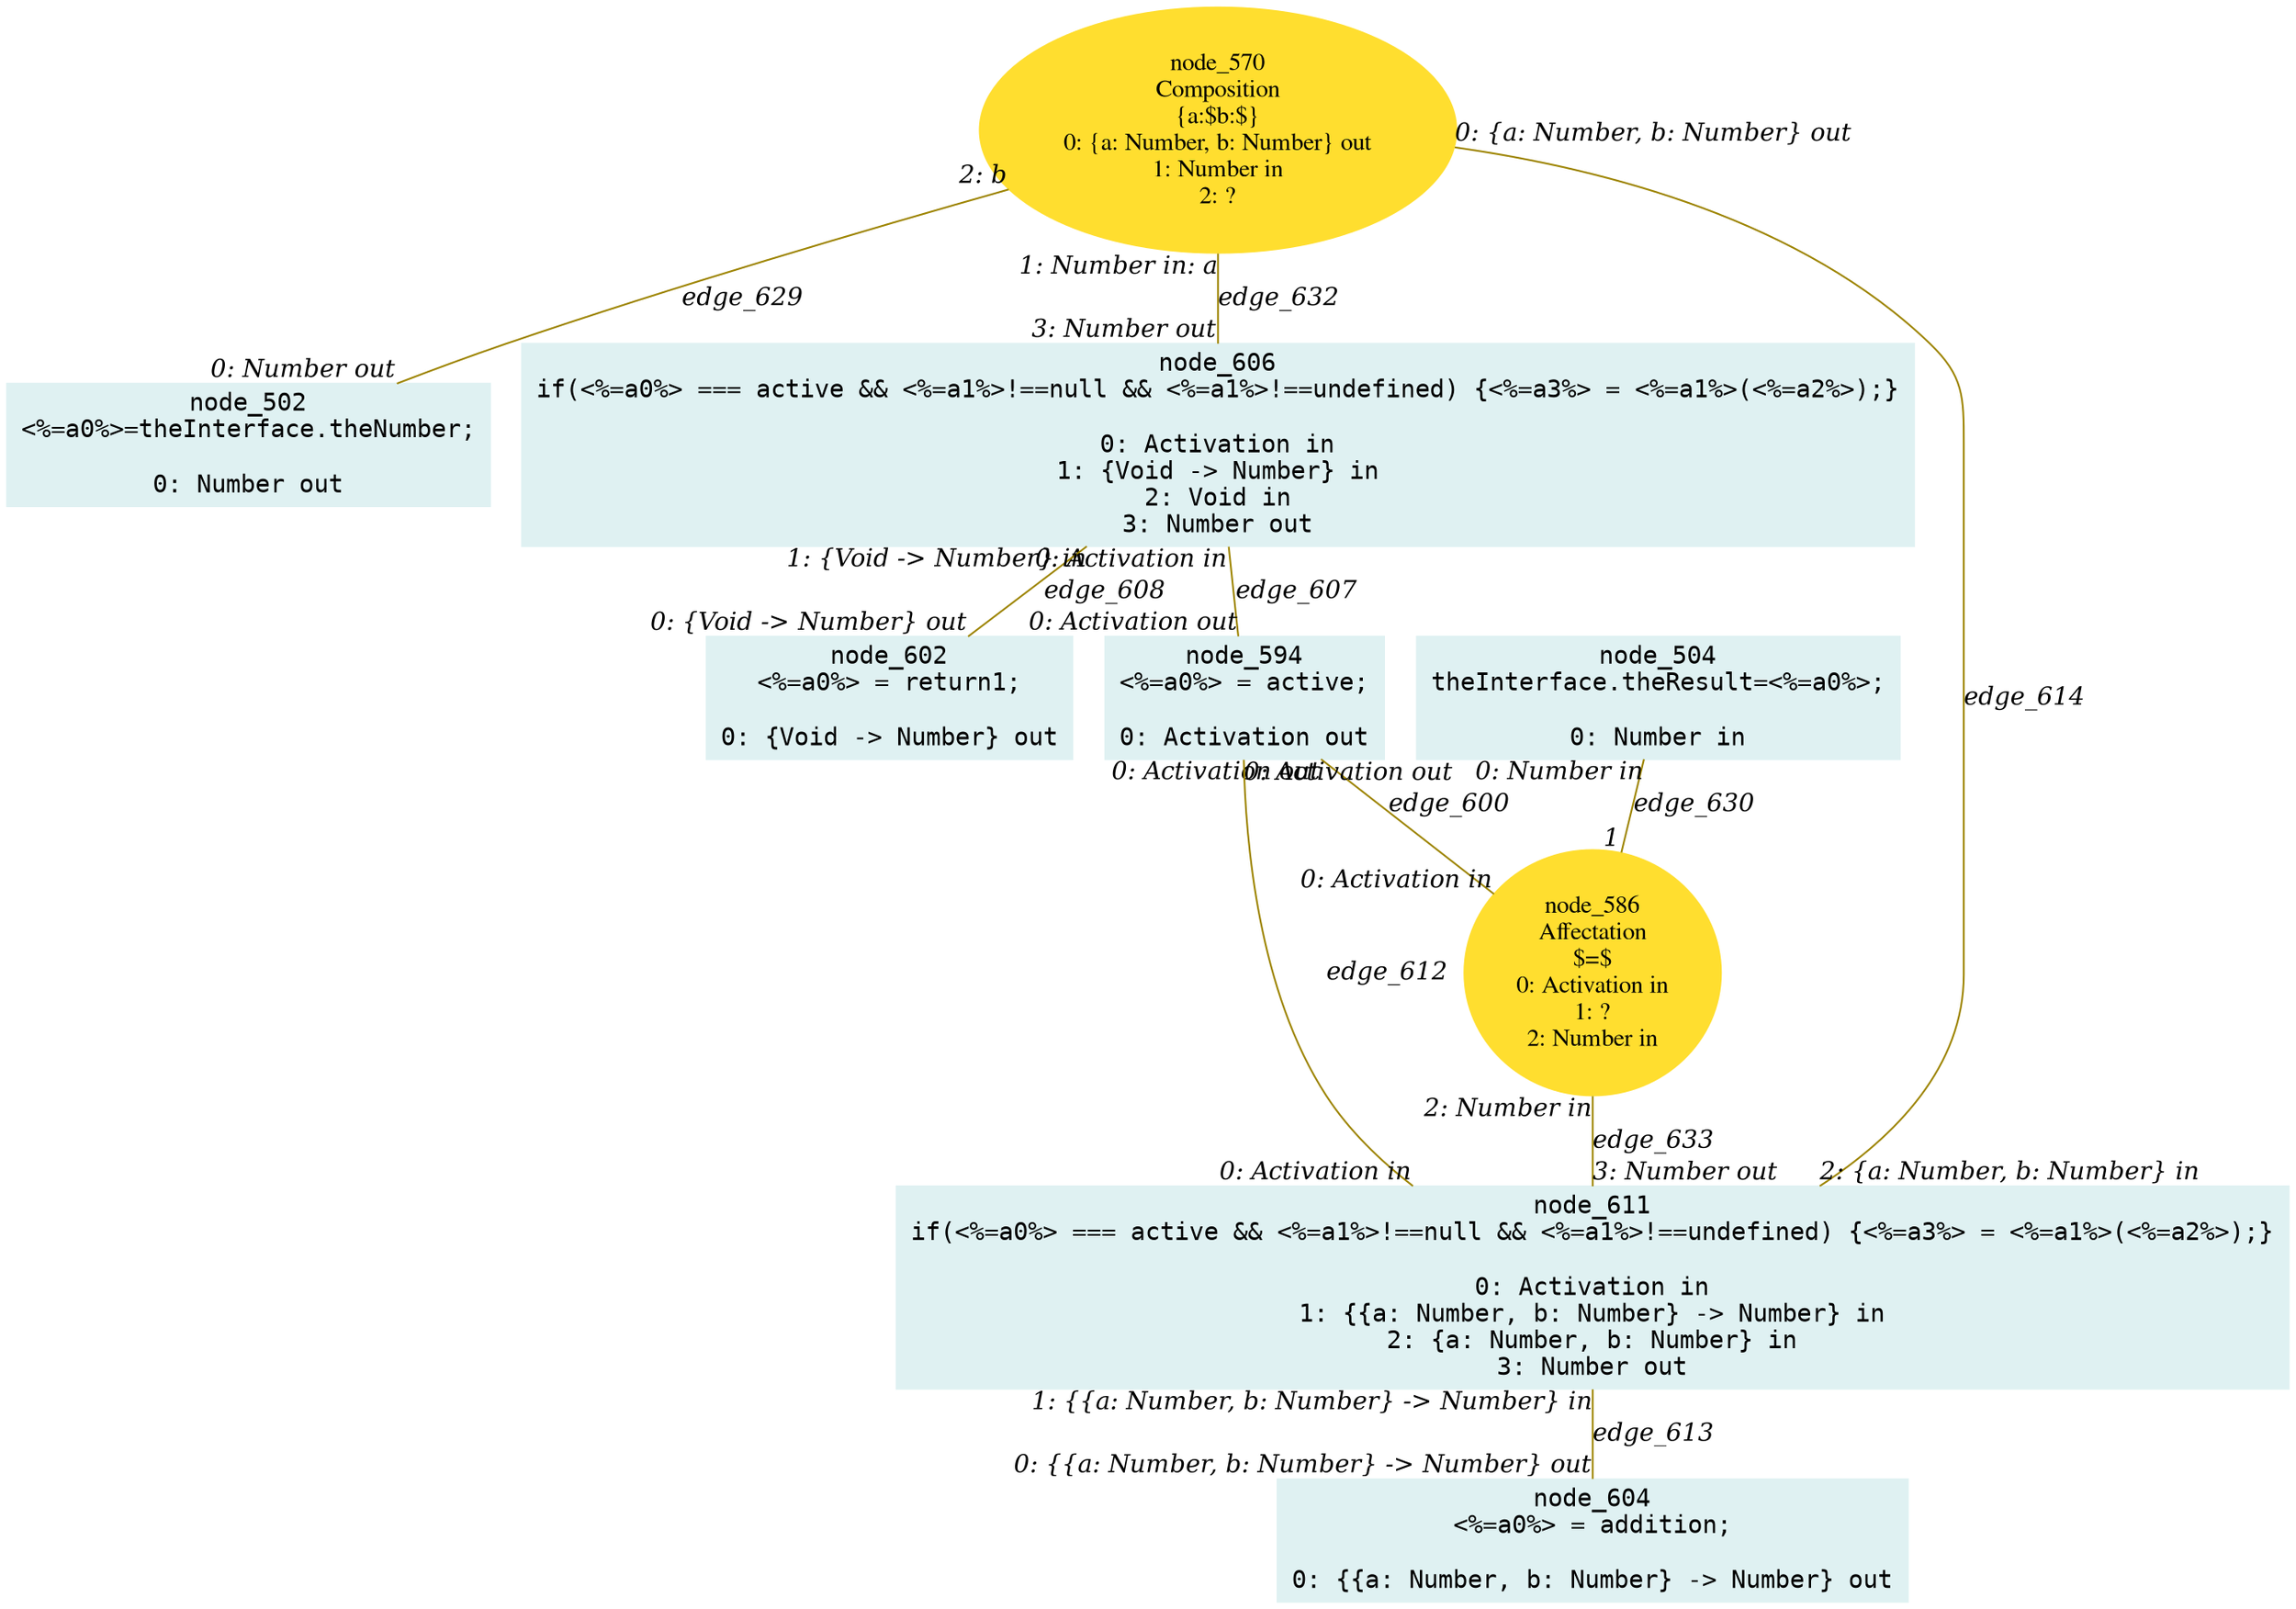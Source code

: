 digraph g{node_502 [shape="box", style="filled", color="#dff1f2", fontname="Courier", label="node_502
<%=a0%>=theInterface.theNumber;

0: Number out" ]
node_504 [shape="box", style="filled", color="#dff1f2", fontname="Courier", label="node_504
theInterface.theResult=<%=a0%>;

0: Number in" ]
node_570 [shape="ellipse", style="filled", color="#ffde2f", fontname="Times", label="node_570
Composition
{a:$b:$}
0: {a: Number, b: Number} out
1: Number in
2: ?" ]
node_586 [shape="ellipse", style="filled", color="#ffde2f", fontname="Times", label="node_586
Affectation
$=$
0: Activation in
1: ?
2: Number in" ]
node_594 [shape="box", style="filled", color="#dff1f2", fontname="Courier", label="node_594
<%=a0%> = active;

0: Activation out" ]
node_602 [shape="box", style="filled", color="#dff1f2", fontname="Courier", label="node_602
<%=a0%> = return1;

0: {Void -> Number} out" ]
node_604 [shape="box", style="filled", color="#dff1f2", fontname="Courier", label="node_604
<%=a0%> = addition;

0: {{a: Number, b: Number} -> Number} out" ]
node_606 [shape="box", style="filled", color="#dff1f2", fontname="Courier", label="node_606
if(<%=a0%> === active && <%=a1%>!==null && <%=a1%>!==undefined) {<%=a3%> = <%=a1%>(<%=a2%>);}

0: Activation in
1: {Void -> Number} in
2: Void in
3: Number out" ]
node_611 [shape="box", style="filled", color="#dff1f2", fontname="Courier", label="node_611
if(<%=a0%> === active && <%=a1%>!==null && <%=a1%>!==undefined) {<%=a3%> = <%=a1%>(<%=a2%>);}

0: Activation in
1: {{a: Number, b: Number} -> Number} in
2: {a: Number, b: Number} in
3: Number out" ]
node_594 -> node_586 [dir=none, arrowHead=none, fontname="Times-Italic", arrowsize=1, color="#9d8400", label="edge_600",  headlabel="0: Activation in", taillabel="0: Activation out" ]
node_606 -> node_594 [dir=none, arrowHead=none, fontname="Times-Italic", arrowsize=1, color="#9d8400", label="edge_607",  headlabel="0: Activation out", taillabel="0: Activation in" ]
node_606 -> node_602 [dir=none, arrowHead=none, fontname="Times-Italic", arrowsize=1, color="#9d8400", label="edge_608",  headlabel="0: {Void -> Number} out", taillabel="1: {Void -> Number} in" ]
node_611 -> node_594 [dir=none, arrowHead=none, fontname="Times-Italic", arrowsize=1, color="#9d8400", label="edge_612",  headlabel="0: Activation out", taillabel="0: Activation in" ]
node_611 -> node_604 [dir=none, arrowHead=none, fontname="Times-Italic", arrowsize=1, color="#9d8400", label="edge_613",  headlabel="0: {{a: Number, b: Number} -> Number} out", taillabel="1: {{a: Number, b: Number} -> Number} in" ]
node_611 -> node_570 [dir=none, arrowHead=none, fontname="Times-Italic", arrowsize=1, color="#9d8400", label="edge_614",  headlabel="0: {a: Number, b: Number} out", taillabel="2: {a: Number, b: Number} in" ]
node_570 -> node_502 [dir=none, arrowHead=none, fontname="Times-Italic", arrowsize=1, color="#9d8400", label="edge_629",  headlabel="0: Number out", taillabel="2: b" ]
node_504 -> node_586 [dir=none, arrowHead=none, fontname="Times-Italic", arrowsize=1, color="#9d8400", label="edge_630",  headlabel="1", taillabel="0: Number in" ]
node_570 -> node_606 [dir=none, arrowHead=none, fontname="Times-Italic", arrowsize=1, color="#9d8400", label="edge_632",  headlabel="3: Number out", taillabel="1: Number in: a" ]
node_586 -> node_611 [dir=none, arrowHead=none, fontname="Times-Italic", arrowsize=1, color="#9d8400", label="edge_633",  headlabel="3: Number out", taillabel="2: Number in" ]
}